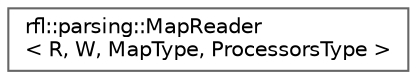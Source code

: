 digraph "类继承关系图"
{
 // LATEX_PDF_SIZE
  bgcolor="transparent";
  edge [fontname=Helvetica,fontsize=10,labelfontname=Helvetica,labelfontsize=10];
  node [fontname=Helvetica,fontsize=10,shape=box,height=0.2,width=0.4];
  rankdir="LR";
  Node0 [id="Node000000",label="rfl::parsing::MapReader\l\< R, W, MapType, ProcessorsType \>",height=0.2,width=0.4,color="grey40", fillcolor="white", style="filled",URL="$classrfl_1_1parsing_1_1_map_reader.html",tooltip=" "];
}
